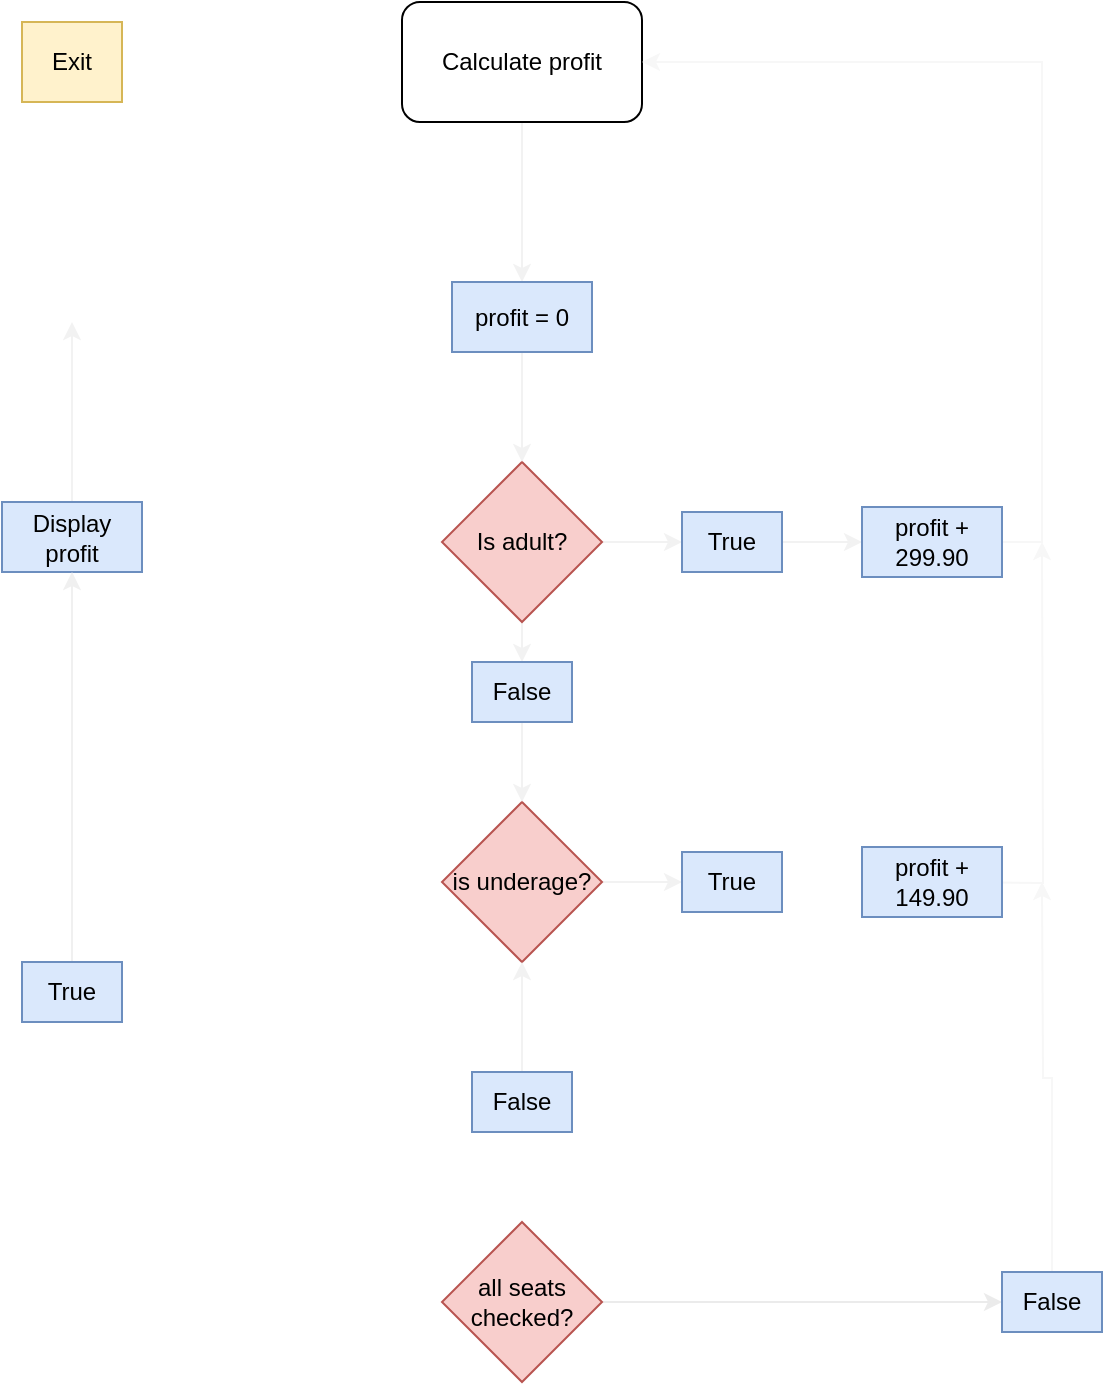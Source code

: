<mxfile version="21.8.2" type="github">
  <diagram name="Page-1" id="b3vR_Sor38G9pUzsrJoX">
    <mxGraphModel dx="840" dy="424" grid="1" gridSize="10" guides="1" tooltips="1" connect="1" arrows="1" fold="1" page="1" pageScale="1" pageWidth="850" pageHeight="1100" math="0" shadow="0">
      <root>
        <mxCell id="0" />
        <mxCell id="1" parent="0" />
        <mxCell id="xGqxZftsRafP8o-526aq-1" style="edgeStyle=orthogonalEdgeStyle;rounded=0;orthogonalLoop=1;jettySize=auto;html=1;entryX=0.5;entryY=0;entryDx=0;entryDy=0;strokeColor=#F2F2F2;" parent="1" source="xGqxZftsRafP8o-526aq-2" target="sCApIvMmLijmnPg-1jMh-7" edge="1">
          <mxGeometry relative="1" as="geometry">
            <mxPoint x="400" y="120" as="targetPoint" />
          </mxGeometry>
        </mxCell>
        <mxCell id="xGqxZftsRafP8o-526aq-2" value="Calculate profit" style="rounded=1;whiteSpace=wrap;html=1;" parent="1" vertex="1">
          <mxGeometry x="340" width="120" height="60" as="geometry" />
        </mxCell>
        <mxCell id="xGqxZftsRafP8o-526aq-3" style="edgeStyle=orthogonalEdgeStyle;rounded=0;orthogonalLoop=1;jettySize=auto;html=1;exitX=1;exitY=0.5;exitDx=0;exitDy=0;entryX=0;entryY=0.5;entryDx=0;entryDy=0;strokeColor=#F2F2F2;" parent="1" source="xGqxZftsRafP8o-526aq-5" target="xGqxZftsRafP8o-526aq-9" edge="1">
          <mxGeometry relative="1" as="geometry" />
        </mxCell>
        <mxCell id="xGqxZftsRafP8o-526aq-4" style="edgeStyle=orthogonalEdgeStyle;rounded=0;orthogonalLoop=1;jettySize=auto;html=1;exitX=0.5;exitY=1;exitDx=0;exitDy=0;entryX=0.5;entryY=0;entryDx=0;entryDy=0;strokeColor=#F2F2F2;" parent="1" source="xGqxZftsRafP8o-526aq-5" target="xGqxZftsRafP8o-526aq-11" edge="1">
          <mxGeometry relative="1" as="geometry" />
        </mxCell>
        <mxCell id="xGqxZftsRafP8o-526aq-5" value="Is adult?" style="rhombus;whiteSpace=wrap;html=1;fillColor=#f8cecc;strokeColor=#b85450;" parent="1" vertex="1">
          <mxGeometry x="360" y="230" width="80" height="80" as="geometry" />
        </mxCell>
        <mxCell id="xGqxZftsRafP8o-526aq-6" style="edgeStyle=orthogonalEdgeStyle;rounded=0;orthogonalLoop=1;jettySize=auto;html=1;entryX=0;entryY=0.5;entryDx=0;entryDy=0;strokeColor=#F2F2F2;" parent="1" source="xGqxZftsRafP8o-526aq-7" target="xGqxZftsRafP8o-526aq-28" edge="1">
          <mxGeometry relative="1" as="geometry">
            <mxPoint x="485" y="440" as="targetPoint" />
          </mxGeometry>
        </mxCell>
        <mxCell id="xGqxZftsRafP8o-526aq-7" value="is underage?" style="rhombus;whiteSpace=wrap;html=1;fillColor=#f8cecc;strokeColor=#b85450;" parent="1" vertex="1">
          <mxGeometry x="360" y="400" width="80" height="80" as="geometry" />
        </mxCell>
        <mxCell id="xGqxZftsRafP8o-526aq-32" style="edgeStyle=orthogonalEdgeStyle;rounded=0;orthogonalLoop=1;jettySize=auto;html=1;exitX=1;exitY=0.5;exitDx=0;exitDy=0;entryX=0;entryY=0.5;entryDx=0;entryDy=0;strokeColor=#F2F2F2;" parent="1" source="xGqxZftsRafP8o-526aq-9" target="xGqxZftsRafP8o-526aq-31" edge="1">
          <mxGeometry relative="1" as="geometry" />
        </mxCell>
        <mxCell id="xGqxZftsRafP8o-526aq-9" value="True" style="rounded=0;whiteSpace=wrap;html=1;fillColor=#dae8fc;strokeColor=#6c8ebf;" parent="1" vertex="1">
          <mxGeometry x="480" y="255" width="50" height="30" as="geometry" />
        </mxCell>
        <mxCell id="xGqxZftsRafP8o-526aq-10" style="edgeStyle=orthogonalEdgeStyle;rounded=0;orthogonalLoop=1;jettySize=auto;html=1;exitX=0.5;exitY=1;exitDx=0;exitDy=0;entryX=0.5;entryY=0;entryDx=0;entryDy=0;strokeColor=#F2F2F2;" parent="1" source="xGqxZftsRafP8o-526aq-11" target="xGqxZftsRafP8o-526aq-7" edge="1">
          <mxGeometry relative="1" as="geometry" />
        </mxCell>
        <mxCell id="xGqxZftsRafP8o-526aq-11" value="False" style="rounded=0;whiteSpace=wrap;html=1;fillColor=#dae8fc;strokeColor=#6c8ebf;" parent="1" vertex="1">
          <mxGeometry x="375" y="330" width="50" height="30" as="geometry" />
        </mxCell>
        <mxCell id="xGqxZftsRafP8o-526aq-12" style="edgeStyle=orthogonalEdgeStyle;rounded=0;orthogonalLoop=1;jettySize=auto;html=1;entryX=0.5;entryY=0;entryDx=0;entryDy=0;strokeColor=#F2F2F2;exitX=0.5;exitY=1;exitDx=0;exitDy=0;" parent="1" source="sCApIvMmLijmnPg-1jMh-7" target="xGqxZftsRafP8o-526aq-5" edge="1">
          <mxGeometry relative="1" as="geometry">
            <mxPoint x="400" y="200" as="sourcePoint" />
          </mxGeometry>
        </mxCell>
        <mxCell id="xGqxZftsRafP8o-526aq-15" value="Exit" style="whiteSpace=wrap;html=1;fillColor=#fff2cc;strokeColor=#d6b656;" parent="1" vertex="1">
          <mxGeometry x="150" y="10" width="50" height="40" as="geometry" />
        </mxCell>
        <mxCell id="xGqxZftsRafP8o-526aq-25" style="edgeStyle=orthogonalEdgeStyle;rounded=0;orthogonalLoop=1;jettySize=auto;html=1;entryX=0.5;entryY=1;entryDx=0;entryDy=0;strokeColor=#F2F2F2;" parent="1" source="xGqxZftsRafP8o-526aq-26" target="xGqxZftsRafP8o-526aq-7" edge="1">
          <mxGeometry relative="1" as="geometry" />
        </mxCell>
        <mxCell id="xGqxZftsRafP8o-526aq-37" style="edgeStyle=orthogonalEdgeStyle;rounded=0;orthogonalLoop=1;jettySize=auto;html=1;entryX=0.5;entryY=0;entryDx=0;entryDy=0;strokeColor=#FFFFFF;" parent="1" source="xGqxZftsRafP8o-526aq-26" target="xGqxZftsRafP8o-526aq-36" edge="1">
          <mxGeometry relative="1" as="geometry" />
        </mxCell>
        <mxCell id="xGqxZftsRafP8o-526aq-26" value="False" style="rounded=0;whiteSpace=wrap;html=1;fillColor=#dae8fc;strokeColor=#6c8ebf;" parent="1" vertex="1">
          <mxGeometry x="375" y="535" width="50" height="30" as="geometry" />
        </mxCell>
        <mxCell id="xGqxZftsRafP8o-526aq-35" style="edgeStyle=orthogonalEdgeStyle;rounded=0;orthogonalLoop=1;jettySize=auto;html=1;entryX=0;entryY=0.5;entryDx=0;entryDy=0;strokeColor=#FFFFFF;" parent="1" source="xGqxZftsRafP8o-526aq-28" target="xGqxZftsRafP8o-526aq-34" edge="1">
          <mxGeometry relative="1" as="geometry" />
        </mxCell>
        <mxCell id="xGqxZftsRafP8o-526aq-28" value="True" style="rounded=0;whiteSpace=wrap;html=1;fillColor=#dae8fc;strokeColor=#6c8ebf;" parent="1" vertex="1">
          <mxGeometry x="480" y="425" width="50" height="30" as="geometry" />
        </mxCell>
        <mxCell id="xGqxZftsRafP8o-526aq-29" style="edgeStyle=orthogonalEdgeStyle;rounded=0;orthogonalLoop=1;jettySize=auto;html=1;strokeColor=#F2F2F2;" parent="1" source="xGqxZftsRafP8o-526aq-30" edge="1">
          <mxGeometry relative="1" as="geometry">
            <mxPoint x="175" y="160" as="targetPoint" />
          </mxGeometry>
        </mxCell>
        <mxCell id="xGqxZftsRafP8o-526aq-30" value="Display profit" style="rounded=0;whiteSpace=wrap;html=1;fillColor=#dae8fc;strokeColor=#6c8ebf;" parent="1" vertex="1">
          <mxGeometry x="140" y="250" width="70" height="35" as="geometry" />
        </mxCell>
        <mxCell id="xGqxZftsRafP8o-526aq-43" style="edgeStyle=orthogonalEdgeStyle;rounded=0;orthogonalLoop=1;jettySize=auto;html=1;exitX=1;exitY=0.5;exitDx=0;exitDy=0;entryX=1;entryY=0.5;entryDx=0;entryDy=0;strokeColor=#F7F7F7;" parent="1" source="xGqxZftsRafP8o-526aq-31" target="xGqxZftsRafP8o-526aq-2" edge="1">
          <mxGeometry relative="1" as="geometry">
            <mxPoint x="510" y="-27.895" as="targetPoint" />
          </mxGeometry>
        </mxCell>
        <mxCell id="xGqxZftsRafP8o-526aq-31" value="profit + 299.90" style="rounded=0;whiteSpace=wrap;html=1;fillColor=#dae8fc;strokeColor=#6c8ebf;" parent="1" vertex="1">
          <mxGeometry x="570" y="252.5" width="70" height="35" as="geometry" />
        </mxCell>
        <mxCell id="xGqxZftsRafP8o-526aq-42" style="edgeStyle=orthogonalEdgeStyle;rounded=0;orthogonalLoop=1;jettySize=auto;html=1;strokeColor=#F7F7F7;" parent="1" edge="1">
          <mxGeometry relative="1" as="geometry">
            <mxPoint x="660" y="270" as="targetPoint" />
            <mxPoint x="620" y="440.0" as="sourcePoint" />
          </mxGeometry>
        </mxCell>
        <mxCell id="xGqxZftsRafP8o-526aq-34" value="profit + 149.90" style="rounded=0;whiteSpace=wrap;html=1;fillColor=#dae8fc;strokeColor=#6c8ebf;" parent="1" vertex="1">
          <mxGeometry x="570" y="422.5" width="70" height="35" as="geometry" />
        </mxCell>
        <mxCell id="xGqxZftsRafP8o-526aq-41" style="edgeStyle=orthogonalEdgeStyle;rounded=0;orthogonalLoop=1;jettySize=auto;html=1;exitX=1;exitY=0.5;exitDx=0;exitDy=0;entryX=0;entryY=0.5;entryDx=0;entryDy=0;strokeColor=#EBEBEB;" parent="1" source="xGqxZftsRafP8o-526aq-36" target="xGqxZftsRafP8o-526aq-40" edge="1">
          <mxGeometry relative="1" as="geometry" />
        </mxCell>
        <mxCell id="xGqxZftsRafP8o-526aq-45" style="edgeStyle=orthogonalEdgeStyle;rounded=0;orthogonalLoop=1;jettySize=auto;html=1;exitX=0;exitY=0.5;exitDx=0;exitDy=0;entryX=0.5;entryY=1;entryDx=0;entryDy=0;strokeColor=#FFFFFF;" parent="1" source="xGqxZftsRafP8o-526aq-36" target="xGqxZftsRafP8o-526aq-38" edge="1">
          <mxGeometry relative="1" as="geometry" />
        </mxCell>
        <mxCell id="xGqxZftsRafP8o-526aq-36" value="all seats checked?" style="rhombus;whiteSpace=wrap;html=1;fillColor=#f8cecc;strokeColor=#b85450;" parent="1" vertex="1">
          <mxGeometry x="360" y="610" width="80" height="80" as="geometry" />
        </mxCell>
        <mxCell id="xGqxZftsRafP8o-526aq-46" style="edgeStyle=orthogonalEdgeStyle;rounded=0;orthogonalLoop=1;jettySize=auto;html=1;exitX=0.5;exitY=0;exitDx=0;exitDy=0;entryX=0.5;entryY=1;entryDx=0;entryDy=0;strokeColor=#F0F0F0;" parent="1" source="xGqxZftsRafP8o-526aq-38" target="xGqxZftsRafP8o-526aq-30" edge="1">
          <mxGeometry relative="1" as="geometry" />
        </mxCell>
        <mxCell id="xGqxZftsRafP8o-526aq-38" value="True" style="rounded=0;whiteSpace=wrap;html=1;fillColor=#dae8fc;strokeColor=#6c8ebf;" parent="1" vertex="1">
          <mxGeometry x="150" y="480" width="50" height="30" as="geometry" />
        </mxCell>
        <mxCell id="xGqxZftsRafP8o-526aq-44" style="edgeStyle=orthogonalEdgeStyle;rounded=0;orthogonalLoop=1;jettySize=auto;html=1;strokeColor=#F7F7F7;" parent="1" source="xGqxZftsRafP8o-526aq-40" edge="1">
          <mxGeometry relative="1" as="geometry">
            <mxPoint x="660" y="440" as="targetPoint" />
          </mxGeometry>
        </mxCell>
        <mxCell id="xGqxZftsRafP8o-526aq-40" value="False" style="rounded=0;whiteSpace=wrap;html=1;fillColor=#dae8fc;strokeColor=#6c8ebf;" parent="1" vertex="1">
          <mxGeometry x="640" y="635" width="50" height="30" as="geometry" />
        </mxCell>
        <mxCell id="sCApIvMmLijmnPg-1jMh-7" value="profit = 0" style="rounded=0;whiteSpace=wrap;html=1;fillColor=#dae8fc;strokeColor=#6c8ebf;" vertex="1" parent="1">
          <mxGeometry x="365" y="140" width="70" height="35" as="geometry" />
        </mxCell>
      </root>
    </mxGraphModel>
  </diagram>
</mxfile>
